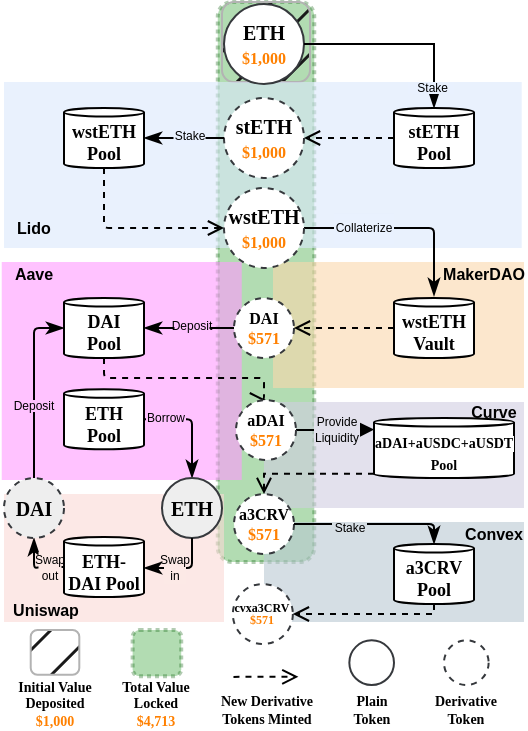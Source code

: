 <mxfile version="23.0.2" type="device">
  <diagram id="ooE3Xo_wV-slX8WCPOP6" name="Page-4">
    <mxGraphModel dx="1378" dy="372" grid="1" gridSize="10" guides="1" tooltips="1" connect="1" arrows="1" fold="1" page="1" pageScale="1" pageWidth="400" pageHeight="400" math="0" shadow="0">
      <root>
        <mxCell id="0" />
        <mxCell id="1" parent="0" />
        <mxCell id="VKGXoF3TGg-XLG58etnJ-4" value="" style="rounded=1;whiteSpace=wrap;html=1;strokeWidth=2;dashed=1;dashPattern=1 1;opacity=30;fillColor=#008a00;strokeColor=#005700;fontColor=#ffffff;" parent="1" vertex="1">
          <mxGeometry x="-653.12" y="20" width="48.25" height="280" as="geometry" />
        </mxCell>
        <mxCell id="VKGXoF3TGg-XLG58etnJ-5" value="" style="rounded=1;whiteSpace=wrap;html=1;fillStyle=hatch;strokeColor=#B3B3B3;fillColor=#1A1A1A;gradientColor=none;perimeterSpacing=0;" parent="1" vertex="1">
          <mxGeometry x="-651" y="20" width="44" height="40" as="geometry" />
        </mxCell>
        <mxCell id="hHPE4022j6eGi9Bg3FWy-93" value="" style="rounded=0;whiteSpace=wrap;html=1;fillColor=#bac8d3;strokeColor=none;fillOpacity=60;" parent="1" vertex="1">
          <mxGeometry x="-630" y="280" width="130" height="50" as="geometry" />
        </mxCell>
        <mxCell id="hHPE4022j6eGi9Bg3FWy-40" value="" style="rounded=0;whiteSpace=wrap;html=1;fillColor=#d0cee2;strokeColor=none;fillOpacity=60;" parent="1" vertex="1">
          <mxGeometry x="-630" y="220" width="130" height="53" as="geometry" />
        </mxCell>
        <mxCell id="hHPE4022j6eGi9Bg3FWy-36" value="" style="rounded=0;whiteSpace=wrap;html=1;fillColor=#FF99FF;strokeColor=none;fillOpacity=60;" parent="1" vertex="1">
          <mxGeometry x="-761.13" y="150" width="120" height="109" as="geometry" />
        </mxCell>
        <mxCell id="aXwNNv5AYdKiC4HSLwjV-165" value="" style="rounded=0;whiteSpace=wrap;html=1;fillColor=#dae8fc;strokeColor=none;flipH=1;fillOpacity=60;" parent="1" vertex="1">
          <mxGeometry x="-760" y="60" width="258.87" height="83" as="geometry" />
        </mxCell>
        <mxCell id="aXwNNv5AYdKiC4HSLwjV-160" value="" style="rounded=0;whiteSpace=wrap;html=1;fillColor=#fad7ac;strokeColor=none;fillOpacity=60;" parent="1" vertex="1">
          <mxGeometry x="-625.5" y="150" width="125.5" height="63" as="geometry" />
        </mxCell>
        <mxCell id="hHPE4022j6eGi9Bg3FWy-27" style="edgeStyle=orthogonalEdgeStyle;rounded=1;orthogonalLoop=1;jettySize=auto;html=1;entryX=1;entryY=0.5;entryDx=0;entryDy=0;arcSize=5;endArrow=open;endFill=0;fillColor=#008a00;strokeColor=#000000;dashed=1;" parent="1" source="bI1gja82rUTGcYfUVD13-1" target="0xcqsg2bEBHfZzJ7icHa-70" edge="1">
          <mxGeometry relative="1" as="geometry" />
        </mxCell>
        <mxCell id="bI1gja82rUTGcYfUVD13-1" value="&lt;b&gt;stETH Pool&lt;/b&gt;" style="shape=cylinder3;whiteSpace=wrap;html=1;boundedLbl=1;backgroundOutline=1;size=2.135;strokeWidth=1;fontFamily=Times New Roman;fontStyle=0;fontSize=9;rounded=0;" parent="1" vertex="1">
          <mxGeometry x="-565" y="73" width="40" height="30" as="geometry" />
        </mxCell>
        <mxCell id="aXwNNv5AYdKiC4HSLwjV-166" value="&lt;b&gt;Lido&lt;br&gt;&lt;/b&gt;" style="text;html=1;strokeColor=none;fillColor=none;align=center;verticalAlign=middle;whiteSpace=wrap;rounded=0;fontSize=8;spacing=2;" parent="1" vertex="1">
          <mxGeometry x="-760" y="127.82" width="30" height="11" as="geometry" />
        </mxCell>
        <mxCell id="hHPE4022j6eGi9Bg3FWy-31" style="edgeStyle=orthogonalEdgeStyle;rounded=1;orthogonalLoop=1;jettySize=auto;html=1;exitX=0.5;exitY=1;exitDx=0;exitDy=0;exitPerimeter=0;entryX=0;entryY=0.5;entryDx=0;entryDy=0;arcSize=5;endArrow=open;endFill=0;fillColor=#008a00;strokeColor=#000000;dashed=1;" parent="1" target="_4_Hz2iEFn8rfwyZPXuo-2" edge="1">
          <mxGeometry relative="1" as="geometry">
            <mxPoint x="-710.0" y="103" as="sourcePoint" />
            <Array as="points">
              <mxPoint x="-710" y="133" />
            </Array>
          </mxGeometry>
        </mxCell>
        <mxCell id="hHPE4022j6eGi9Bg3FWy-404" style="edgeStyle=orthogonalEdgeStyle;rounded=1;orthogonalLoop=1;jettySize=auto;html=1;exitX=1;exitY=0.5;exitDx=0;exitDy=0;entryX=0;entryY=1;entryDx=0;entryDy=0;arcSize=5;endArrow=classicThin;endFill=1;fillColor=#d80073;strokeColor=#000000;" parent="1" source="_4_Hz2iEFn8rfwyZPXuo-2" edge="1">
          <mxGeometry relative="1" as="geometry">
            <mxPoint x="-545" y="167" as="targetPoint" />
            <Array as="points">
              <mxPoint x="-545" y="133" />
            </Array>
          </mxGeometry>
        </mxCell>
        <mxCell id="_4_Hz2iEFn8rfwyZPXuo-2" value="&lt;b&gt;wstETH&lt;br&gt;&lt;/b&gt;&lt;b style=&quot;border-color: var(--border-color);&quot;&gt;&lt;font style=&quot;border-color: var(--border-color); font-size: 8px;&quot; color=&quot;#ff8000&quot;&gt;$1,000&lt;/font&gt;&lt;/b&gt;&lt;b&gt;&lt;br&gt;&lt;/b&gt;" style="ellipse;whiteSpace=wrap;html=1;aspect=fixed;labelBackgroundColor=none;labelBorderColor=none;fillColor=#FFFFFF;strokeColor=#36393d;fontSize=10;fontFamily=Times New Roman;rounded=0;dashed=1;" parent="1" vertex="1">
          <mxGeometry x="-650" y="113" width="40" height="40" as="geometry" />
        </mxCell>
        <mxCell id="0xcqsg2bEBHfZzJ7icHa-70" value="&lt;b style=&quot;font-size: 10px;&quot;&gt;stETH&lt;br&gt;&lt;/b&gt;&lt;b style=&quot;border-color: var(--border-color);&quot;&gt;&lt;font color=&quot;#ff8000&quot; style=&quot;font-size: 8px;&quot;&gt;$1,000&lt;/font&gt;&lt;/b&gt;&lt;b style=&quot;font-size: 10px;&quot;&gt;&lt;br&gt;&lt;/b&gt;" style="ellipse;whiteSpace=wrap;html=1;aspect=fixed;labelBackgroundColor=none;labelBorderColor=none;fillColor=#FFFFFF;strokeColor=#36393d;fontSize=10;fontFamily=Times New Roman;rounded=0;dashed=1;" parent="1" vertex="1">
          <mxGeometry x="-650" y="68" width="40" height="40" as="geometry" />
        </mxCell>
        <mxCell id="_4_Hz2iEFn8rfwyZPXuo-1" value="ETH&lt;br&gt;&lt;font color=&quot;#ff8000&quot; style=&quot;font-size: 8px;&quot;&gt;$1,000&lt;/font&gt;" style="ellipse;whiteSpace=wrap;html=1;aspect=fixed;labelBackgroundColor=none;labelBorderColor=none;fillColor=#FFFFFF;strokeColor=#36393d;fontSize=10;fontFamily=Times New Roman;rounded=0;fontStyle=1" parent="1" vertex="1">
          <mxGeometry x="-650" y="21" width="40" height="40" as="geometry" />
        </mxCell>
        <mxCell id="_4_Hz2iEFn8rfwyZPXuo-3" value="&lt;b style=&quot;font-size: 8px;&quot;&gt;DAI&lt;br style=&quot;font-size: 8px;&quot;&gt;&lt;font color=&quot;#ff8000&quot; style=&quot;font-size: 8px;&quot;&gt;$571&lt;/font&gt;&lt;br style=&quot;font-size: 8px;&quot;&gt;&lt;/b&gt;" style="ellipse;whiteSpace=wrap;html=1;aspect=fixed;labelBackgroundColor=none;labelBorderColor=none;fillColor=#FFFFFF;strokeColor=#36393d;fontSize=8;fontFamily=Times New Roman;rounded=0;perimeterSpacing=0;dashed=1;" parent="1" vertex="1">
          <mxGeometry x="-645" y="168" width="30" height="30" as="geometry" />
        </mxCell>
        <mxCell id="hHPE4022j6eGi9Bg3FWy-28" style="edgeStyle=orthogonalEdgeStyle;rounded=1;orthogonalLoop=1;jettySize=auto;html=1;entryX=1;entryY=0.5;entryDx=0;entryDy=0;entryPerimeter=0;arcSize=5;endArrow=classicThin;endFill=1;fillColor=#d80073;strokeColor=#000000;" parent="1" source="0xcqsg2bEBHfZzJ7icHa-70" target="xqE4Md_XFJHDY5xwB-K1-12" edge="1">
          <mxGeometry relative="1" as="geometry">
            <mxPoint x="-675.0" y="88" as="targetPoint" />
          </mxGeometry>
        </mxCell>
        <mxCell id="hHPE4022j6eGi9Bg3FWy-35" style="edgeStyle=orthogonalEdgeStyle;rounded=1;orthogonalLoop=1;jettySize=auto;html=1;exitX=0;exitY=0.5;exitDx=0;exitDy=0;exitPerimeter=0;entryX=1;entryY=0.5;entryDx=0;entryDy=0;arcSize=5;endArrow=open;endFill=0;fillColor=#1ba1e2;strokeColor=#000000;dashed=1;" parent="1" source="xqE4Md_XFJHDY5xwB-K1-13" target="_4_Hz2iEFn8rfwyZPXuo-3" edge="1">
          <mxGeometry relative="1" as="geometry">
            <mxPoint x="-580.0" y="183" as="sourcePoint" />
          </mxGeometry>
        </mxCell>
        <mxCell id="hHPE4022j6eGi9Bg3FWy-79" style="edgeStyle=orthogonalEdgeStyle;rounded=1;orthogonalLoop=1;jettySize=auto;html=1;exitX=0.5;exitY=1;exitDx=0;exitDy=0;exitPerimeter=0;entryX=0.5;entryY=0;entryDx=0;entryDy=0;arcSize=5;endArrow=open;endFill=0;fillColor=#008a00;strokeColor=#000000;dashed=1;" parent="1" target="hHPE4022j6eGi9Bg3FWy-41" edge="1">
          <mxGeometry relative="1" as="geometry">
            <Array as="points">
              <mxPoint x="-710" y="208" />
              <mxPoint x="-630" y="208" />
            </Array>
            <mxPoint x="-710.0" y="198" as="sourcePoint" />
          </mxGeometry>
        </mxCell>
        <mxCell id="xqE4Md_XFJHDY5xwB-K1-28" style="edgeStyle=orthogonalEdgeStyle;rounded=0;orthogonalLoop=1;jettySize=auto;html=1;" edge="1" parent="1" source="hHPE4022j6eGi9Bg3FWy-41">
          <mxGeometry relative="1" as="geometry">
            <mxPoint x="-574.97" y="233.758" as="targetPoint" />
          </mxGeometry>
        </mxCell>
        <mxCell id="hHPE4022j6eGi9Bg3FWy-41" value="&lt;font style=&quot;font-size: 8px;&quot;&gt;&lt;b style=&quot;font-size: 8px;&quot;&gt;aDAI&lt;br style=&quot;font-size: 8px;&quot;&gt;&lt;/b&gt;&lt;b style=&quot;border-color: var(--border-color); font-size: 8px;&quot;&gt;&lt;font color=&quot;#ff8000&quot; style=&quot;font-size: 8px;&quot;&gt;$&lt;/font&gt;&lt;/b&gt;&lt;b style=&quot;border-color: var(--border-color); font-size: 8px;&quot;&gt;&lt;font style=&quot;border-color: var(--border-color); font-size: 8px;&quot; color=&quot;#ff8000&quot;&gt;571&lt;/font&gt;&lt;/b&gt;&lt;/font&gt;&lt;b style=&quot;font-size: 8px;&quot;&gt;&lt;br style=&quot;font-size: 8px;&quot;&gt;&lt;/b&gt;" style="ellipse;whiteSpace=wrap;html=1;aspect=fixed;labelBackgroundColor=none;labelBorderColor=none;fillColor=#FFFFFF;strokeColor=#36393d;fontSize=8;fontFamily=Times New Roman;rounded=0;spacing=2;dashed=1;" parent="1" vertex="1">
          <mxGeometry x="-644" y="219" width="30" height="30" as="geometry" />
        </mxCell>
        <mxCell id="hHPE4022j6eGi9Bg3FWy-42" style="edgeStyle=orthogonalEdgeStyle;rounded=1;orthogonalLoop=1;jettySize=auto;html=1;entryX=1;entryY=0.5;entryDx=0;entryDy=0;entryPerimeter=0;arcSize=5;endArrow=classicThin;endFill=1;fillColor=#d80073;strokeColor=#000000;" parent="1" source="_4_Hz2iEFn8rfwyZPXuo-3" target="xqE4Md_XFJHDY5xwB-K1-14" edge="1">
          <mxGeometry relative="1" as="geometry">
            <mxPoint x="-675.0" y="183" as="targetPoint" />
          </mxGeometry>
        </mxCell>
        <mxCell id="hHPE4022j6eGi9Bg3FWy-111" style="edgeStyle=orthogonalEdgeStyle;rounded=1;orthogonalLoop=1;jettySize=auto;html=1;exitX=1;exitY=0.5;exitDx=0;exitDy=0;exitPerimeter=0;entryX=0.5;entryY=0;entryDx=0;entryDy=0;arcSize=5;endArrow=classicThin;endFill=1;fillColor=#1ba1e2;strokeColor=#000000;" parent="1" source="xqE4Md_XFJHDY5xwB-K1-15" target="hHPE4022j6eGi9Bg3FWy-63" edge="1">
          <mxGeometry relative="1" as="geometry">
            <mxPoint x="-675.0" y="243" as="sourcePoint" />
          </mxGeometry>
        </mxCell>
        <mxCell id="dac_H1w6UhQIQp40feiq-65" value="Deposit" style="text;html=1;strokeColor=none;fillColor=#ffc2ff;align=center;verticalAlign=middle;whiteSpace=wrap;rounded=0;fontFamily=Helvetica;fontSize=6;fontStyle=0;fontColor=#000000;" parent="1" vertex="1">
          <mxGeometry x="-674.75" y="179" width="17.5" height="6" as="geometry" />
        </mxCell>
        <mxCell id="hHPE4022j6eGi9Bg3FWy-60" value="" style="rounded=0;whiteSpace=wrap;html=1;fillColor=#fad9d5;strokeColor=none;fillOpacity=60;" parent="1" vertex="1">
          <mxGeometry x="-760" y="266" width="110" height="64" as="geometry" />
        </mxCell>
        <mxCell id="hHPE4022j6eGi9Bg3FWy-362" style="edgeStyle=orthogonalEdgeStyle;rounded=1;orthogonalLoop=1;jettySize=auto;html=1;exitX=0;exitY=0.5;exitDx=0;exitDy=0;exitPerimeter=0;entryX=0.5;entryY=1;entryDx=0;entryDy=0;arcSize=5;endArrow=classicThin;endFill=1;strokeColor=#000000;" parent="1" source="xqE4Md_XFJHDY5xwB-K1-17" target="hHPE4022j6eGi9Bg3FWy-73" edge="1">
          <mxGeometry relative="1" as="geometry">
            <Array as="points">
              <mxPoint x="-741" y="302" />
              <mxPoint x="-745" y="303" />
            </Array>
            <mxPoint x="-745.0" y="323" as="sourcePoint" />
          </mxGeometry>
        </mxCell>
        <mxCell id="hHPE4022j6eGi9Bg3FWy-63" value="&lt;b style=&quot;font-size: 10px;&quot;&gt;ETH&lt;/b&gt;" style="ellipse;whiteSpace=wrap;html=1;aspect=fixed;labelBackgroundColor=none;labelBorderColor=none;fillColor=#eeeeee;strokeColor=#36393d;fontSize=10;fontFamily=Times New Roman;rounded=0;" parent="1" vertex="1">
          <mxGeometry x="-681" y="258" width="30" height="30" as="geometry" />
        </mxCell>
        <mxCell id="hHPE4022j6eGi9Bg3FWy-73" value="&lt;b style=&quot;font-size: 10px;&quot;&gt;DAI&lt;/b&gt;" style="ellipse;whiteSpace=wrap;html=1;aspect=fixed;labelBackgroundColor=none;labelBorderColor=none;fillColor=#eeeeee;strokeColor=#36393d;fontSize=10;fontFamily=Times New Roman;rounded=0;dashed=1;" parent="1" vertex="1">
          <mxGeometry x="-760" y="258" width="30" height="30" as="geometry" />
        </mxCell>
        <mxCell id="hHPE4022j6eGi9Bg3FWy-76" value="&lt;b style=&quot;font-size: 8px;&quot;&gt;a3CRV&lt;br style=&quot;font-size: 8px;&quot;&gt;&lt;/b&gt;&lt;b style=&quot;border-color: var(--border-color); font-size: 8px;&quot;&gt;&lt;font color=&quot;#ff8000&quot; style=&quot;font-size: 8px;&quot;&gt;$&lt;/font&gt;&lt;/b&gt;&lt;b style=&quot;border-color: var(--border-color); font-size: 8px;&quot;&gt;&lt;font style=&quot;border-color: var(--border-color); font-size: 8px;&quot; color=&quot;#ff8000&quot;&gt;571&lt;/font&gt;&lt;/b&gt;&lt;b style=&quot;font-size: 8px;&quot;&gt;&lt;br style=&quot;font-size: 8px;&quot;&gt;&lt;/b&gt;" style="ellipse;whiteSpace=wrap;html=1;aspect=fixed;labelBackgroundColor=none;labelBorderColor=none;fillColor=#FFFFFF;strokeColor=#36393d;fontSize=8;fontFamily=Times New Roman;rounded=0;dashed=1;" parent="1" vertex="1">
          <mxGeometry x="-645" y="266" width="30" height="30" as="geometry" />
        </mxCell>
        <mxCell id="hHPE4022j6eGi9Bg3FWy-98" value="&lt;p style=&quot;line-height: 90%; font-size: 6px;&quot;&gt;&lt;font style=&quot;font-size: 6px;&quot;&gt;cvxa3CRV&lt;br style=&quot;font-size: 6px;&quot;&gt;&lt;b style=&quot;border-color: var(--border-color); font-size: 6px;&quot;&gt;&lt;font color=&quot;#ff8000&quot; style=&quot;font-size: 6px;&quot;&gt;$571&lt;/font&gt;&lt;/b&gt;&lt;/font&gt;&lt;span style=&quot;font-size: 6px;&quot;&gt;&lt;br style=&quot;font-size: 6px;&quot;&gt;&lt;/span&gt;&lt;/p&gt;" style="ellipse;whiteSpace=wrap;html=1;aspect=fixed;labelBackgroundColor=none;labelBorderColor=none;fillColor=#FFFFFF;strokeColor=#36393d;fontSize=6;fontFamily=Times New Roman;rounded=0;fontStyle=1;dashed=1;" parent="1" vertex="1">
          <mxGeometry x="-645.57" y="311" width="30" height="30" as="geometry" />
        </mxCell>
        <mxCell id="hHPE4022j6eGi9Bg3FWy-112" style="edgeStyle=orthogonalEdgeStyle;rounded=1;orthogonalLoop=1;jettySize=auto;html=1;exitX=0.5;exitY=1;exitDx=0;exitDy=0;arcSize=5;endArrow=classicThin;endFill=1;strokeColor=#000000;entryX=1;entryY=0.5;entryDx=0;entryDy=0;entryPerimeter=0;" parent="1" source="hHPE4022j6eGi9Bg3FWy-63" target="xqE4Md_XFJHDY5xwB-K1-17" edge="1">
          <mxGeometry relative="1" as="geometry">
            <Array as="points">
              <mxPoint x="-666" y="303" />
              <mxPoint x="-690" y="303" />
            </Array>
            <mxPoint x="-675.0" y="330.5" as="targetPoint" />
          </mxGeometry>
        </mxCell>
        <mxCell id="hHPE4022j6eGi9Bg3FWy-129" style="edgeStyle=orthogonalEdgeStyle;rounded=1;orthogonalLoop=1;jettySize=auto;html=1;exitX=0.5;exitY=0;exitDx=0;exitDy=0;entryX=0;entryY=0.5;entryDx=0;entryDy=0;entryPerimeter=0;arcSize=5;endArrow=classicThin;endFill=1;fillColor=#d80073;strokeColor=#000000;" parent="1" source="hHPE4022j6eGi9Bg3FWy-73" target="xqE4Md_XFJHDY5xwB-K1-14" edge="1">
          <mxGeometry relative="1" as="geometry">
            <Array as="points">
              <mxPoint x="-745" y="183" />
            </Array>
            <mxPoint x="-745.0" y="183" as="targetPoint" />
          </mxGeometry>
        </mxCell>
        <mxCell id="hHPE4022j6eGi9Bg3FWy-356" style="edgeStyle=orthogonalEdgeStyle;rounded=1;orthogonalLoop=1;jettySize=auto;html=1;exitX=1;exitY=0.5;exitDx=0;exitDy=0;arcSize=5;endArrow=classicThin;endFill=1;fillColor=#d80073;strokeColor=#000000;entryX=0.5;entryY=0;entryDx=0;entryDy=0;entryPerimeter=0;" parent="1" source="hHPE4022j6eGi9Bg3FWy-76" target="xqE4Md_XFJHDY5xwB-K1-20" edge="1">
          <mxGeometry relative="1" as="geometry">
            <Array as="points">
              <mxPoint x="-545" y="281" />
            </Array>
            <mxPoint x="-545.0" y="318" as="targetPoint" />
          </mxGeometry>
        </mxCell>
        <mxCell id="hHPE4022j6eGi9Bg3FWy-452" value="Swap in" style="text;html=1;strokeColor=none;fillColor=#fce9e6;align=center;verticalAlign=middle;whiteSpace=wrap;rounded=0;fontFamily=Helvetica;fontSize=6;fontStyle=0" parent="1" vertex="1">
          <mxGeometry x="-680" y="294" width="11" height="17" as="geometry" />
        </mxCell>
        <mxCell id="dac_H1w6UhQIQp40feiq-63" value="Collaterize" style="text;html=1;strokeColor=none;fillColor=#e9f1fe;align=center;verticalAlign=middle;whiteSpace=wrap;rounded=0;fontFamily=Helvetica;fontSize=6;fontStyle=0" parent="1" vertex="1">
          <mxGeometry x="-595" y="125.63" width="30" height="15.37" as="geometry" />
        </mxCell>
        <mxCell id="lko5dFwnO9RKoEpkVjte-41" value="Deposit" style="text;html=1;strokeColor=none;fillColor=#ffc2ff;align=center;verticalAlign=middle;whiteSpace=wrap;rounded=0;fontFamily=Helvetica;fontSize=6;fontStyle=0" parent="1" vertex="1">
          <mxGeometry x="-753.5" y="219" width="16" height="6" as="geometry" />
        </mxCell>
        <mxCell id="lko5dFwnO9RKoEpkVjte-45" value="Stake" style="text;html=1;strokeColor=none;fillColor=#d6dee4;align=center;verticalAlign=middle;whiteSpace=wrap;rounded=0;fontFamily=Helvetica;fontSize=6;fontStyle=0;fontColor=#000000;" parent="1" vertex="1">
          <mxGeometry x="-596" y="280" width="17.5" height="5" as="geometry" />
        </mxCell>
        <mxCell id="lko5dFwnO9RKoEpkVjte-46" value="Swap out" style="text;html=1;strokeColor=none;fillColor=#fce9e6;align=center;verticalAlign=middle;whiteSpace=wrap;rounded=0;fontFamily=Helvetica;fontSize=6;fontStyle=0" parent="1" vertex="1">
          <mxGeometry x="-742.75" y="295" width="11.5" height="15" as="geometry" />
        </mxCell>
        <mxCell id="fSQfH_FMm_jnt2f53b2b-12" style="edgeStyle=orthogonalEdgeStyle;rounded=0;orthogonalLoop=1;jettySize=auto;html=1;exitX=1;exitY=0.5;exitDx=0;exitDy=0;endArrow=open;endFill=0;dashed=1;" parent="1" edge="1">
          <mxGeometry relative="1" as="geometry">
            <mxPoint x="-645.26" y="357.44" as="sourcePoint" />
            <mxPoint x="-612.76" y="357.11" as="targetPoint" />
          </mxGeometry>
        </mxCell>
        <mxCell id="jL9gVOpNgoQDE0syx6f0-1" value="&lt;b&gt;Aave&lt;br&gt;&lt;/b&gt;" style="text;html=1;strokeColor=none;fillColor=none;align=center;verticalAlign=middle;whiteSpace=wrap;rounded=0;fontSize=8;spacing=2;" parent="1" vertex="1">
          <mxGeometry x="-760" y="150" width="30" height="11" as="geometry" />
        </mxCell>
        <mxCell id="jL9gVOpNgoQDE0syx6f0-2" value="&lt;b&gt;MakerDAO&lt;br&gt;&lt;/b&gt;" style="text;html=1;strokeColor=none;fillColor=none;align=center;verticalAlign=middle;whiteSpace=wrap;rounded=0;fontSize=8;spacing=2;" parent="1" vertex="1">
          <mxGeometry x="-540" y="150" width="40" height="11" as="geometry" />
        </mxCell>
        <mxCell id="jL9gVOpNgoQDE0syx6f0-3" value="&lt;b&gt;Curve&lt;br&gt;&lt;/b&gt;" style="text;html=1;strokeColor=none;fillColor=none;align=center;verticalAlign=middle;whiteSpace=wrap;rounded=0;fontSize=8;spacing=2;" parent="1" vertex="1">
          <mxGeometry x="-530" y="219" width="30" height="11" as="geometry" />
        </mxCell>
        <mxCell id="jL9gVOpNgoQDE0syx6f0-4" value="&lt;b&gt;Uniswap&lt;br&gt;&lt;/b&gt;" style="text;html=1;strokeColor=none;fillColor=none;align=center;verticalAlign=middle;whiteSpace=wrap;rounded=0;fontSize=8;spacing=2;" parent="1" vertex="1">
          <mxGeometry x="-759.5" y="318" width="40" height="11" as="geometry" />
        </mxCell>
        <mxCell id="jL9gVOpNgoQDE0syx6f0-5" value="&lt;b&gt;Convex&lt;br&gt;&lt;/b&gt;" style="text;html=1;strokeColor=none;fillColor=none;align=center;verticalAlign=middle;whiteSpace=wrap;rounded=0;fontSize=8;spacing=2;" parent="1" vertex="1">
          <mxGeometry x="-530" y="280" width="30" height="11" as="geometry" />
        </mxCell>
        <mxCell id="VKGXoF3TGg-XLG58etnJ-6" value="" style="rounded=1;whiteSpace=wrap;html=1;fillStyle=hatch;strokeColor=#B3B3B3;fillColor=#1A1A1A;aspect=fixed;glass=0;perimeterSpacing=0;imageAspect=1;" parent="1" vertex="1">
          <mxGeometry x="-746.64" y="334" width="24.29" height="22.4" as="geometry" />
        </mxCell>
        <mxCell id="VKGXoF3TGg-XLG58etnJ-7" value="" style="rounded=1;whiteSpace=wrap;html=1;strokeWidth=2;dashed=1;dashPattern=1 1;opacity=30;fillColor=#008a00;aspect=fixed;fontColor=#ffffff;strokeColor=#005700;" parent="1" vertex="1">
          <mxGeometry x="-695.68" y="334" width="24.29" height="23.11" as="geometry" />
        </mxCell>
        <mxCell id="hHPE4022j6eGi9Bg3FWy-441" value="Stake" style="text;html=1;strokeColor=none;fillColor=#e9f1fe;align=center;verticalAlign=middle;whiteSpace=wrap;rounded=0;fontFamily=Helvetica;fontSize=6;fontStyle=0" parent="1" vertex="1">
          <mxGeometry x="-675.25" y="82.5" width="16" height="9" as="geometry" />
        </mxCell>
        <mxCell id="VKGXoF3TGg-XLG58etnJ-16" value="Provide Liquidity" style="text;html=1;strokeColor=none;fillColor=#e2e1ec;align=center;verticalAlign=middle;whiteSpace=wrap;rounded=0;fontFamily=Helvetica;fontSize=6;fontStyle=0;fontColor=#000000;" parent="1" vertex="1">
          <mxGeometry x="-605" y="228" width="23" height="12" as="geometry" />
        </mxCell>
        <mxCell id="VKGXoF3TGg-XLG58etnJ-19" value="Initial Value Deposited&lt;br&gt;&lt;b style=&quot;border-color: var(--border-color);&quot;&gt;&lt;font style=&quot;border-color: var(--border-color); font-size: 7px;&quot; color=&quot;#ff8000&quot;&gt;$1,000&lt;/font&gt;&lt;/b&gt;" style="text;html=1;strokeColor=none;fillColor=none;align=center;verticalAlign=middle;whiteSpace=wrap;rounded=0;fontFamily=Times New Roman;fontSize=7;fontStyle=1" parent="1" vertex="1">
          <mxGeometry x="-758" y="361.5" width="47" height="18.5" as="geometry" />
        </mxCell>
        <mxCell id="VKGXoF3TGg-XLG58etnJ-20" value="Total Value Locked&lt;br&gt;&lt;b style=&quot;border-color: var(--border-color);&quot;&gt;&lt;font style=&quot;border-color: var(--border-color);&quot; color=&quot;#ff8000&quot;&gt;$4,713&lt;/font&gt;&lt;/b&gt;" style="text;html=1;strokeColor=none;fillColor=none;align=center;verticalAlign=middle;whiteSpace=wrap;rounded=0;fontFamily=Times New Roman;fontSize=7;fontStyle=1" parent="1" vertex="1">
          <mxGeometry x="-708.54" y="361.5" width="50" height="18.5" as="geometry" />
        </mxCell>
        <mxCell id="VKGXoF3TGg-XLG58etnJ-21" value="&lt;b style=&quot;font-size: 8px;&quot;&gt;&lt;br style=&quot;font-size: 8px;&quot;&gt;&lt;/b&gt;" style="ellipse;whiteSpace=wrap;html=1;aspect=fixed;labelBackgroundColor=none;labelBorderColor=none;fillColor=#FFFFFF;strokeColor=#36393d;fontSize=8;fontFamily=Times New Roman;rounded=0;perimeterSpacing=0;dashed=1;" parent="1" vertex="1">
          <mxGeometry x="-540.01" y="339.17" width="22.33" height="22.33" as="geometry" />
        </mxCell>
        <mxCell id="VKGXoF3TGg-XLG58etnJ-22" value="&lt;b style=&quot;font-size: 8px;&quot;&gt;&lt;br style=&quot;font-size: 8px;&quot;&gt;&lt;/b&gt;" style="ellipse;whiteSpace=wrap;html=1;aspect=fixed;labelBackgroundColor=none;labelBorderColor=none;fillColor=#FFFFFF;strokeColor=#36393d;fontSize=8;fontFamily=Times New Roman;rounded=0;perimeterSpacing=0;" parent="1" vertex="1">
          <mxGeometry x="-587.33" y="339.17" width="22.33" height="22.33" as="geometry" />
        </mxCell>
        <mxCell id="VKGXoF3TGg-XLG58etnJ-23" value="Plain Token" style="text;html=1;strokeColor=none;fillColor=none;align=center;verticalAlign=middle;whiteSpace=wrap;rounded=0;fontFamily=Times New Roman;fontSize=7;fontStyle=1" parent="1" vertex="1">
          <mxGeometry x="-591.18" y="367.04" width="30" height="12.96" as="geometry" />
        </mxCell>
        <mxCell id="VKGXoF3TGg-XLG58etnJ-24" value="Derivative Token" style="text;html=1;strokeColor=none;fillColor=none;align=center;verticalAlign=middle;whiteSpace=wrap;rounded=0;fontFamily=Times New Roman;fontSize=7;fontStyle=1" parent="1" vertex="1">
          <mxGeometry x="-552.72" y="367.04" width="47.75" height="12.96" as="geometry" />
        </mxCell>
        <mxCell id="VKGXoF3TGg-XLG58etnJ-38" value="New Derivative Tokens Minted" style="text;html=1;strokeColor=none;fillColor=none;align=center;verticalAlign=middle;whiteSpace=wrap;rounded=0;fontFamily=Times New Roman;fontSize=7;fontStyle=1" parent="1" vertex="1">
          <mxGeometry x="-655.49" y="367.04" width="53" height="12.96" as="geometry" />
        </mxCell>
        <mxCell id="xqE4Md_XFJHDY5xwB-K1-33" style="edgeStyle=orthogonalEdgeStyle;rounded=0;orthogonalLoop=1;jettySize=auto;html=1;exitX=0;exitY=1;exitDx=0;exitDy=-2.135;exitPerimeter=0;entryX=0.5;entryY=0;entryDx=0;entryDy=0;endArrow=open;endFill=0;dashed=1;" edge="1" parent="1" source="xqE4Md_XFJHDY5xwB-K1-3" target="hHPE4022j6eGi9Bg3FWy-76">
          <mxGeometry relative="1" as="geometry">
            <Array as="points">
              <mxPoint x="-630" y="256" />
            </Array>
          </mxGeometry>
        </mxCell>
        <mxCell id="xqE4Md_XFJHDY5xwB-K1-3" value="&lt;font style=&quot;background-color: rgb(255, 255, 255); font-size: 7px;&quot;&gt;&lt;b&gt;aDAI+aUSDC+aUSDT Pool&lt;/b&gt;&lt;/font&gt;" style="shape=cylinder3;whiteSpace=wrap;html=1;boundedLbl=1;backgroundOutline=1;size=2.135;strokeWidth=1;fontFamily=Times New Roman;fontStyle=0;fontSize=9;rounded=0;" vertex="1" parent="1">
          <mxGeometry x="-575" y="228" width="70" height="30" as="geometry" />
        </mxCell>
        <mxCell id="xqE4Md_XFJHDY5xwB-K1-8" style="edgeStyle=orthogonalEdgeStyle;rounded=0;orthogonalLoop=1;jettySize=auto;html=1;exitX=1;exitY=0.5;exitDx=0;exitDy=0;entryX=0.5;entryY=0;entryDx=0;entryDy=0;entryPerimeter=0;endArrow=classicThin;endFill=1;" edge="1" parent="1" source="_4_Hz2iEFn8rfwyZPXuo-1" target="bI1gja82rUTGcYfUVD13-1">
          <mxGeometry relative="1" as="geometry" />
        </mxCell>
        <mxCell id="hHPE4022j6eGi9Bg3FWy-438" value="&amp;nbsp;Stake" style="text;html=1;strokeColor=none;fillColor=#e9f1fe;align=center;verticalAlign=middle;whiteSpace=wrap;rounded=0;fontFamily=Helvetica;fontSize=6;fontStyle=0" parent="1" vertex="1">
          <mxGeometry x="-558" y="60" width="23" height="6" as="geometry" />
        </mxCell>
        <mxCell id="xqE4Md_XFJHDY5xwB-K1-12" value="&lt;b&gt;wstETH Pool&lt;/b&gt;" style="shape=cylinder3;whiteSpace=wrap;html=1;boundedLbl=1;backgroundOutline=1;size=2.135;strokeWidth=1;fontFamily=Times New Roman;fontStyle=0;fontSize=9;rounded=0;" vertex="1" parent="1">
          <mxGeometry x="-730" y="73" width="40" height="30" as="geometry" />
        </mxCell>
        <mxCell id="xqE4Md_XFJHDY5xwB-K1-13" value="&lt;b&gt;wstETH Vault&lt;/b&gt;" style="shape=cylinder3;whiteSpace=wrap;html=1;boundedLbl=1;backgroundOutline=1;size=2.135;strokeWidth=1;fontFamily=Times New Roman;fontStyle=0;fontSize=9;rounded=0;" vertex="1" parent="1">
          <mxGeometry x="-565" y="168" width="40" height="30" as="geometry" />
        </mxCell>
        <mxCell id="xqE4Md_XFJHDY5xwB-K1-14" value="&lt;b&gt;DAI&lt;br&gt;Pool&lt;/b&gt;" style="shape=cylinder3;whiteSpace=wrap;html=1;boundedLbl=1;backgroundOutline=1;size=2.135;strokeWidth=1;fontFamily=Times New Roman;fontStyle=0;fontSize=9;rounded=0;" vertex="1" parent="1">
          <mxGeometry x="-730" y="168" width="40" height="30" as="geometry" />
        </mxCell>
        <mxCell id="xqE4Md_XFJHDY5xwB-K1-15" value="&lt;b&gt;ETH&lt;br&gt;Pool&lt;/b&gt;" style="shape=cylinder3;whiteSpace=wrap;html=1;boundedLbl=1;backgroundOutline=1;size=2.135;strokeWidth=1;fontFamily=Times New Roman;fontStyle=0;fontSize=9;rounded=0;" vertex="1" parent="1">
          <mxGeometry x="-730" y="213.63" width="40" height="30" as="geometry" />
        </mxCell>
        <mxCell id="xqE4Md_XFJHDY5xwB-K1-17" value="&lt;b&gt;ETH-DAI Pool&lt;/b&gt;" style="shape=cylinder3;whiteSpace=wrap;html=1;boundedLbl=1;backgroundOutline=1;size=2.135;strokeWidth=1;fontFamily=Times New Roman;fontStyle=0;fontSize=9;rounded=0;" vertex="1" parent="1">
          <mxGeometry x="-730" y="287.5" width="40" height="30" as="geometry" />
        </mxCell>
        <mxCell id="xqE4Md_XFJHDY5xwB-K1-37" style="edgeStyle=orthogonalEdgeStyle;rounded=0;orthogonalLoop=1;jettySize=auto;html=1;exitX=0;exitY=1;exitDx=0;exitDy=-2.135;exitPerimeter=0;dashed=1;endArrow=open;endFill=0;strokeColor=none;" edge="1" parent="1" source="xqE4Md_XFJHDY5xwB-K1-20">
          <mxGeometry relative="1" as="geometry">
            <mxPoint x="-613.152" y="314.97" as="targetPoint" />
          </mxGeometry>
        </mxCell>
        <mxCell id="xqE4Md_XFJHDY5xwB-K1-39" style="edgeStyle=orthogonalEdgeStyle;rounded=0;orthogonalLoop=1;jettySize=auto;html=1;exitX=0.5;exitY=1;exitDx=0;exitDy=0;exitPerimeter=0;dashed=1;endArrow=open;endFill=0;" edge="1" parent="1" source="xqE4Md_XFJHDY5xwB-K1-20" target="hHPE4022j6eGi9Bg3FWy-98">
          <mxGeometry relative="1" as="geometry">
            <Array as="points">
              <mxPoint x="-545" y="326" />
            </Array>
          </mxGeometry>
        </mxCell>
        <mxCell id="xqE4Md_XFJHDY5xwB-K1-20" value="&lt;b&gt;a3CRV Pool&lt;/b&gt;" style="shape=cylinder3;whiteSpace=wrap;html=1;boundedLbl=1;backgroundOutline=1;size=2.135;strokeWidth=1;fontFamily=Times New Roman;fontStyle=0;fontSize=9;rounded=0;" vertex="1" parent="1">
          <mxGeometry x="-565" y="291" width="40" height="30" as="geometry" />
        </mxCell>
        <mxCell id="lko5dFwnO9RKoEpkVjte-43" value="Borrow" style="text;html=1;strokeColor=none;fillColor=#ffc2ff;align=center;verticalAlign=middle;whiteSpace=wrap;rounded=0;fontFamily=Helvetica;fontSize=6;fontStyle=0;" parent="1" vertex="1">
          <mxGeometry x="-689" y="225" width="20" height="5.5" as="geometry" />
        </mxCell>
      </root>
    </mxGraphModel>
  </diagram>
</mxfile>
